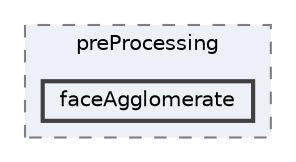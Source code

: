 digraph "applications/utilities/preProcessing/faceAgglomerate"
{
 // LATEX_PDF_SIZE
  bgcolor="transparent";
  edge [fontname=Helvetica,fontsize=10,labelfontname=Helvetica,labelfontsize=10];
  node [fontname=Helvetica,fontsize=10,shape=box,height=0.2,width=0.4];
  compound=true
  subgraph clusterdir_2cb9088fcfa5d85f3ea0b5a37d6be287 {
    graph [ bgcolor="#edf0f7", pencolor="grey50", label="preProcessing", fontname=Helvetica,fontsize=10 style="filled,dashed", URL="dir_2cb9088fcfa5d85f3ea0b5a37d6be287.html",tooltip=""]
  dir_612ab37c2e0d8163bc69721ec021af34 [label="faceAgglomerate", fillcolor="#edf0f7", color="grey25", style="filled,bold", URL="dir_612ab37c2e0d8163bc69721ec021af34.html",tooltip=""];
  }
}

